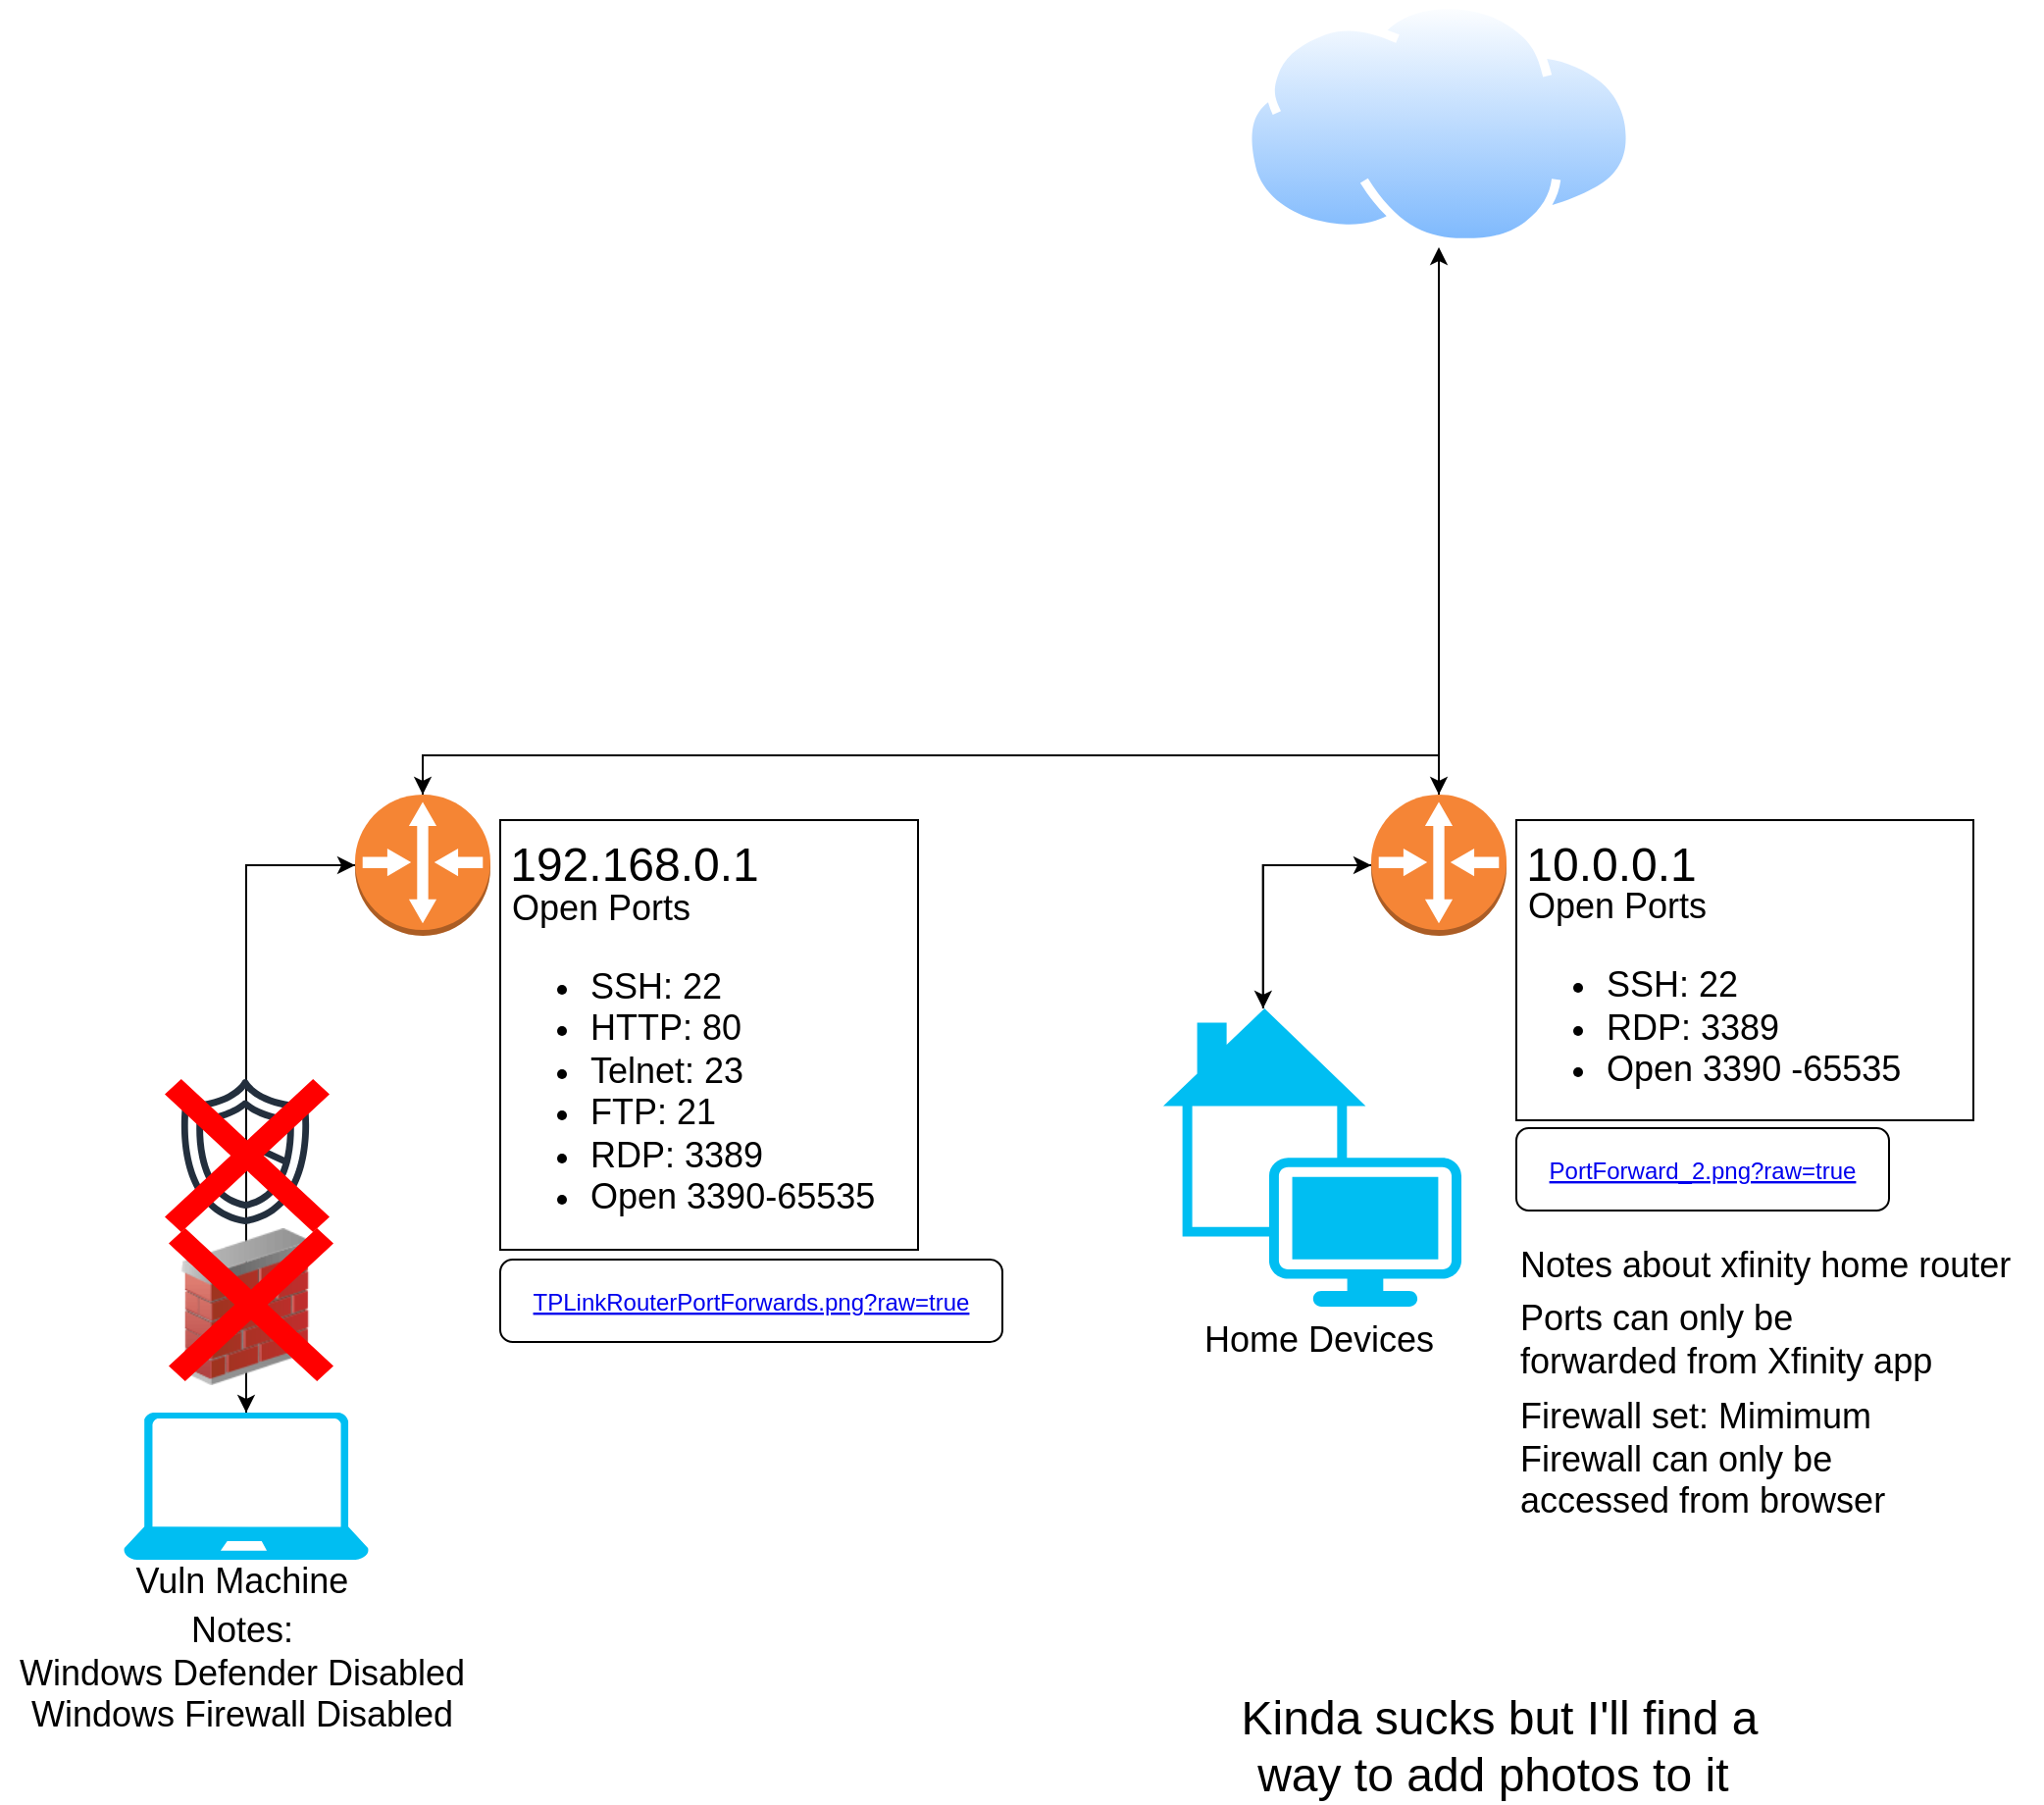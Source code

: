 <mxfile version="24.4.4" type="device">
  <diagram name="Page-1" id="vlMoOn-6RSm7Gc2Z-TM3">
    <mxGraphModel dx="1472" dy="754" grid="0" gridSize="10" guides="1" tooltips="1" connect="1" arrows="1" fold="1" page="0" pageScale="1" pageWidth="850" pageHeight="1100" math="0" shadow="0">
      <root>
        <mxCell id="0" />
        <mxCell id="1" parent="0" />
        <mxCell id="TdLjCQkxOGRTl37V7jdG-11" value="" style="rounded=0;whiteSpace=wrap;html=1;" vertex="1" parent="1">
          <mxGeometry x="295" y="431" width="233" height="153" as="geometry" />
        </mxCell>
        <mxCell id="TdLjCQkxOGRTl37V7jdG-10" value="" style="rounded=0;whiteSpace=wrap;html=1;" vertex="1" parent="1">
          <mxGeometry x="-223" y="431" width="213" height="219" as="geometry" />
        </mxCell>
        <mxCell id="TdLjCQkxOGRTl37V7jdG-1" value="" style="verticalLabelPosition=bottom;html=1;verticalAlign=top;align=center;strokeColor=none;fillColor=#00BEF2;shape=mxgraph.azure.laptop;pointerEvents=1;" vertex="1" parent="1">
          <mxGeometry x="-415" y="733" width="125" height="75" as="geometry" />
        </mxCell>
        <mxCell id="TdLjCQkxOGRTl37V7jdG-2" value="" style="outlineConnect=0;dashed=0;verticalLabelPosition=bottom;verticalAlign=top;align=center;html=1;shape=mxgraph.aws3.router;fillColor=#F58534;gradientColor=none;" vertex="1" parent="1">
          <mxGeometry x="-297" y="418" width="69" height="72" as="geometry" />
        </mxCell>
        <mxCell id="TdLjCQkxOGRTl37V7jdG-27" style="edgeStyle=orthogonalEdgeStyle;rounded=0;orthogonalLoop=1;jettySize=auto;html=1;exitX=0.5;exitY=0;exitDx=0;exitDy=0;exitPerimeter=0;entryX=0.5;entryY=1;entryDx=0;entryDy=0;" edge="1" parent="1" source="TdLjCQkxOGRTl37V7jdG-4" target="TdLjCQkxOGRTl37V7jdG-19">
          <mxGeometry relative="1" as="geometry" />
        </mxCell>
        <mxCell id="TdLjCQkxOGRTl37V7jdG-4" value="" style="outlineConnect=0;dashed=0;verticalLabelPosition=bottom;verticalAlign=top;align=center;html=1;shape=mxgraph.aws3.router;fillColor=#F58536;gradientColor=none;" vertex="1" parent="1">
          <mxGeometry x="221" y="418" width="69" height="72" as="geometry" />
        </mxCell>
        <mxCell id="TdLjCQkxOGRTl37V7jdG-6" value="&lt;font style=&quot;font-size: 24px;&quot;&gt;192.168.0.1&lt;/font&gt;" style="text;html=1;align=center;verticalAlign=middle;resizable=0;points=[];autosize=1;strokeColor=none;fillColor=none;" vertex="1" parent="1">
          <mxGeometry x="-228" y="433.5" width="145" height="41" as="geometry" />
        </mxCell>
        <mxCell id="TdLjCQkxOGRTl37V7jdG-7" value="&lt;font style=&quot;font-size: 24px;&quot;&gt;10.0.0.1&lt;/font&gt;" style="text;html=1;align=center;verticalAlign=middle;resizable=0;points=[];autosize=1;strokeColor=none;fillColor=none;" vertex="1" parent="1">
          <mxGeometry x="290" y="433.5" width="105" height="41" as="geometry" />
        </mxCell>
        <mxCell id="TdLjCQkxOGRTl37V7jdG-8" value="&lt;font style=&quot;font-size: 18px;&quot;&gt;Open Ports&lt;br&gt;&lt;ul&gt;&lt;li&gt;&lt;font style=&quot;font-size: 18px;&quot;&gt;SSH: 22&lt;/font&gt;&lt;/li&gt;&lt;li&gt;&lt;font style=&quot;font-size: 18px;&quot;&gt;HTTP: 80&lt;/font&gt;&lt;/li&gt;&lt;li&gt;&lt;font style=&quot;font-size: 18px;&quot;&gt;Telnet: 23&lt;/font&gt;&lt;/li&gt;&lt;li&gt;FTP: 21&lt;/li&gt;&lt;li&gt;RDP: 3389&lt;/li&gt;&lt;li&gt;Open 3390-65535&lt;/li&gt;&lt;/ul&gt;&lt;/font&gt;" style="text;html=1;align=left;verticalAlign=middle;resizable=0;points=[];autosize=1;strokeColor=none;fillColor=none;" vertex="1" parent="1">
          <mxGeometry x="-219" y="459" width="203" height="199" as="geometry" />
        </mxCell>
        <mxCell id="TdLjCQkxOGRTl37V7jdG-9" value="&lt;font style=&quot;font-size: 18px;&quot;&gt;Open Ports&lt;br&gt;&lt;ul&gt;&lt;li&gt;&lt;font style=&quot;font-size: 18px;&quot;&gt;SSH: 22&lt;/font&gt;&lt;/li&gt;&lt;li&gt;RDP: 3389&lt;/li&gt;&lt;li&gt;Open 3390 -65535&lt;/li&gt;&lt;/ul&gt;&lt;/font&gt;" style="text;html=1;align=left;verticalAlign=middle;resizable=0;points=[];autosize=1;strokeColor=none;fillColor=none;" vertex="1" parent="1">
          <mxGeometry x="299" y="459" width="208" height="134" as="geometry" />
        </mxCell>
        <mxCell id="TdLjCQkxOGRTl37V7jdG-15" value="" style="points=[[0.115,0.05,0],[0.335,0,0],[0.98,0.52,0],[1,0.71,0],[0.68,1,0],[0.065,0.76,0],[0,0.33,0],[0.68,0.33,0]];verticalLabelPosition=bottom;sketch=0;html=1;verticalAlign=top;aspect=fixed;align=center;pointerEvents=1;shape=mxgraph.cisco19.home_office;fillColor=#00BEF2;strokeColor=none;" vertex="1" parent="1">
          <mxGeometry x="115" y="527" width="152" height="152" as="geometry" />
        </mxCell>
        <mxCell id="TdLjCQkxOGRTl37V7jdG-19" value="" style="image;aspect=fixed;perimeter=ellipsePerimeter;html=1;align=center;shadow=0;dashed=0;spacingTop=3;image=img/lib/active_directory/internet_cloud.svg;" vertex="1" parent="1">
          <mxGeometry x="155.5" y="13" width="200" height="126" as="geometry" />
        </mxCell>
        <mxCell id="TdLjCQkxOGRTl37V7jdG-21" style="edgeStyle=orthogonalEdgeStyle;rounded=0;orthogonalLoop=1;jettySize=auto;html=1;exitX=0.5;exitY=0;exitDx=0;exitDy=0;exitPerimeter=0;entryX=0.5;entryY=0;entryDx=0;entryDy=0;entryPerimeter=0;" edge="1" parent="1" source="TdLjCQkxOGRTl37V7jdG-2" target="TdLjCQkxOGRTl37V7jdG-4">
          <mxGeometry relative="1" as="geometry" />
        </mxCell>
        <mxCell id="TdLjCQkxOGRTl37V7jdG-22" style="edgeStyle=orthogonalEdgeStyle;rounded=0;orthogonalLoop=1;jettySize=auto;html=1;exitX=0.5;exitY=0;exitDx=0;exitDy=0;exitPerimeter=0;entryX=0;entryY=0.5;entryDx=0;entryDy=0;entryPerimeter=0;" edge="1" parent="1" source="TdLjCQkxOGRTl37V7jdG-1" target="TdLjCQkxOGRTl37V7jdG-2">
          <mxGeometry relative="1" as="geometry" />
        </mxCell>
        <mxCell id="TdLjCQkxOGRTl37V7jdG-23" style="edgeStyle=orthogonalEdgeStyle;rounded=0;orthogonalLoop=1;jettySize=auto;html=1;exitX=0;exitY=0.5;exitDx=0;exitDy=0;exitPerimeter=0;entryX=0.5;entryY=0;entryDx=0;entryDy=0;entryPerimeter=0;" edge="1" parent="1" source="TdLjCQkxOGRTl37V7jdG-2" target="TdLjCQkxOGRTl37V7jdG-1">
          <mxGeometry relative="1" as="geometry" />
        </mxCell>
        <mxCell id="TdLjCQkxOGRTl37V7jdG-24" style="edgeStyle=orthogonalEdgeStyle;rounded=0;orthogonalLoop=1;jettySize=auto;html=1;exitX=0.335;exitY=0;exitDx=0;exitDy=0;exitPerimeter=0;entryX=0;entryY=0.5;entryDx=0;entryDy=0;entryPerimeter=0;" edge="1" parent="1" source="TdLjCQkxOGRTl37V7jdG-15" target="TdLjCQkxOGRTl37V7jdG-4">
          <mxGeometry relative="1" as="geometry" />
        </mxCell>
        <mxCell id="TdLjCQkxOGRTl37V7jdG-25" style="edgeStyle=orthogonalEdgeStyle;rounded=0;orthogonalLoop=1;jettySize=auto;html=1;exitX=0;exitY=0.5;exitDx=0;exitDy=0;exitPerimeter=0;entryX=0.335;entryY=0;entryDx=0;entryDy=0;entryPerimeter=0;" edge="1" parent="1" source="TdLjCQkxOGRTl37V7jdG-4" target="TdLjCQkxOGRTl37V7jdG-15">
          <mxGeometry relative="1" as="geometry" />
        </mxCell>
        <mxCell id="TdLjCQkxOGRTl37V7jdG-26" style="edgeStyle=orthogonalEdgeStyle;rounded=0;orthogonalLoop=1;jettySize=auto;html=1;exitX=0.5;exitY=0;exitDx=0;exitDy=0;exitPerimeter=0;entryX=0.5;entryY=0;entryDx=0;entryDy=0;entryPerimeter=0;" edge="1" parent="1" source="TdLjCQkxOGRTl37V7jdG-4" target="TdLjCQkxOGRTl37V7jdG-2">
          <mxGeometry relative="1" as="geometry" />
        </mxCell>
        <mxCell id="TdLjCQkxOGRTl37V7jdG-29" value="&lt;font style=&quot;font-size: 18px;&quot;&gt;Vuln Machine&lt;/font&gt;" style="text;html=1;align=center;verticalAlign=middle;resizable=0;points=[];autosize=1;strokeColor=none;fillColor=none;" vertex="1" parent="1">
          <mxGeometry x="-418" y="802" width="126" height="34" as="geometry" />
        </mxCell>
        <mxCell id="TdLjCQkxOGRTl37V7jdG-30" value="&lt;font style=&quot;font-size: 18px;&quot;&gt;Home Devices&lt;/font&gt;" style="text;html=1;align=center;verticalAlign=middle;resizable=0;points=[];autosize=1;strokeColor=none;fillColor=none;" vertex="1" parent="1">
          <mxGeometry x="126" y="679" width="135" height="34" as="geometry" />
        </mxCell>
        <mxCell id="TdLjCQkxOGRTl37V7jdG-31" value="" style="image;html=1;image=img/lib/clip_art/networking/Firewall_02_128x128.png" vertex="1" parent="1">
          <mxGeometry x="-392" y="639" width="80" height="80" as="geometry" />
        </mxCell>
        <mxCell id="TdLjCQkxOGRTl37V7jdG-32" value="" style="shape=mxgraph.mockup.markup.redX;fillColor=#ff0000;html=1;shadow=0;whiteSpace=wrap;strokeColor=none;" vertex="1" parent="1">
          <mxGeometry x="-392" y="639" width="84" height="78" as="geometry" />
        </mxCell>
        <mxCell id="TdLjCQkxOGRTl37V7jdG-33" value="&lt;span style=&quot;font-size: 18px;&quot;&gt;Notes:&lt;br&gt;Windows Defender Disabled&lt;/span&gt;&lt;div&gt;&lt;span style=&quot;font-size: 18px;&quot;&gt;Windows Firewall Disabled&lt;/span&gt;&lt;/div&gt;" style="text;html=1;align=center;verticalAlign=middle;resizable=0;points=[];autosize=1;strokeColor=none;fillColor=none;" vertex="1" parent="1">
          <mxGeometry x="-477.5" y="827" width="245" height="77" as="geometry" />
        </mxCell>
        <mxCell id="TdLjCQkxOGRTl37V7jdG-36" value="&lt;font style=&quot;font-size: 24px;&quot;&gt;Kinda sucks but I&#39;ll find a way to add photos to it&amp;nbsp;&lt;/font&gt;" style="text;html=1;align=center;verticalAlign=middle;whiteSpace=wrap;rounded=0;" vertex="1" parent="1">
          <mxGeometry x="140" y="888" width="293" height="30" as="geometry" />
        </mxCell>
        <mxCell id="TdLjCQkxOGRTl37V7jdG-38" value="&lt;span style=&quot;font-size: 18px;&quot;&gt;Ports can only be &lt;br&gt;forwarded from Xfinity app&lt;/span&gt;" style="text;html=1;align=left;verticalAlign=middle;resizable=0;points=[];autosize=1;strokeColor=none;fillColor=none;" vertex="1" parent="1">
          <mxGeometry x="295" y="668" width="228" height="55" as="geometry" />
        </mxCell>
        <mxCell id="TdLjCQkxOGRTl37V7jdG-39" value="&lt;span style=&quot;font-size: 18px;&quot;&gt;Firewall set: Mimimum&lt;br&gt;Firewall can only be &lt;br&gt;accessed from browser&lt;/span&gt;" style="text;html=1;align=left;verticalAlign=middle;resizable=0;points=[];autosize=1;strokeColor=none;fillColor=none;" vertex="1" parent="1">
          <mxGeometry x="295" y="718" width="204" height="77" as="geometry" />
        </mxCell>
        <mxCell id="TdLjCQkxOGRTl37V7jdG-40" value="&lt;font style=&quot;font-size: 18px;&quot;&gt;Notes about xfinity home router&lt;/font&gt;" style="text;html=1;align=left;verticalAlign=middle;resizable=0;points=[];autosize=1;strokeColor=none;fillColor=none;" vertex="1" parent="1">
          <mxGeometry x="295" y="641" width="268" height="34" as="geometry" />
        </mxCell>
        <mxCell id="TdLjCQkxOGRTl37V7jdG-41" value="" style="sketch=0;outlineConnect=0;fontColor=#232F3E;gradientColor=none;fillColor=#232F3D;strokeColor=none;dashed=0;verticalLabelPosition=bottom;verticalAlign=top;align=center;html=1;fontSize=12;fontStyle=0;aspect=fixed;pointerEvents=1;shape=mxgraph.aws4.shield2;" vertex="1" parent="1">
          <mxGeometry x="-392" y="561" width="78" height="78" as="geometry" />
        </mxCell>
        <mxCell id="TdLjCQkxOGRTl37V7jdG-42" value="" style="shape=mxgraph.mockup.markup.redX;fillColor=#ff0000;html=1;shadow=0;whiteSpace=wrap;strokeColor=none;" vertex="1" parent="1">
          <mxGeometry x="-394" y="563" width="84" height="78" as="geometry" />
        </mxCell>
        <UserObject label="TPLinkRouterPortForwards.png?raw=true" linkTarget="_blank" link="https://github.com/fath3rl0s/SOC_ACC_24/blob/main/Client_Setup/TPLinkRouter/TPLinkRouterPortForwards.png?raw=true" id="TdLjCQkxOGRTl37V7jdG-48">
          <mxCell style="fontColor=#0000EE;fontStyle=4;rounded=1;overflow=hidden;spacing=10;" vertex="1" parent="1">
            <mxGeometry x="-223" y="655" width="256" height="42" as="geometry" />
          </mxCell>
        </UserObject>
        <UserObject label="PortForward_2.png?raw=true" linkTarget="_blank" link="https://github.com/fath3rl0s/SOC_ACC_24/blob/main/Client_Setup/XfinityRouter/PortForward_2.png?raw=true" id="TdLjCQkxOGRTl37V7jdG-51">
          <mxCell style="fontColor=#0000EE;fontStyle=4;rounded=1;overflow=hidden;spacing=10;" vertex="1" parent="1">
            <mxGeometry x="295" y="588" width="190" height="42" as="geometry" />
          </mxCell>
        </UserObject>
      </root>
    </mxGraphModel>
  </diagram>
</mxfile>
